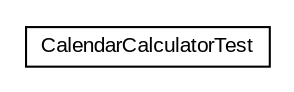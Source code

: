#!/usr/local/bin/dot
#
# Class diagram 
# Generated by UMLGraph version R5_6-24-gf6e263 (http://www.umlgraph.org/)
#

digraph G {
	edge [fontname="arial",fontsize=10,labelfontname="arial",labelfontsize=10];
	node [fontname="arial",fontsize=10,shape=plaintext];
	nodesep=0.25;
	ranksep=0.5;
	// org.miloss.fgsms.services.rs.impl.CalendarCalculatorTest
	c0 [label=<<table title="org.miloss.fgsms.services.rs.impl.CalendarCalculatorTest" border="0" cellborder="1" cellspacing="0" cellpadding="2" port="p" href="./CalendarCalculatorTest.html">
		<tr><td><table border="0" cellspacing="0" cellpadding="1">
<tr><td align="center" balign="center"> CalendarCalculatorTest </td></tr>
		</table></td></tr>
		</table>>, URL="./CalendarCalculatorTest.html", fontname="arial", fontcolor="black", fontsize=10.0];
}

